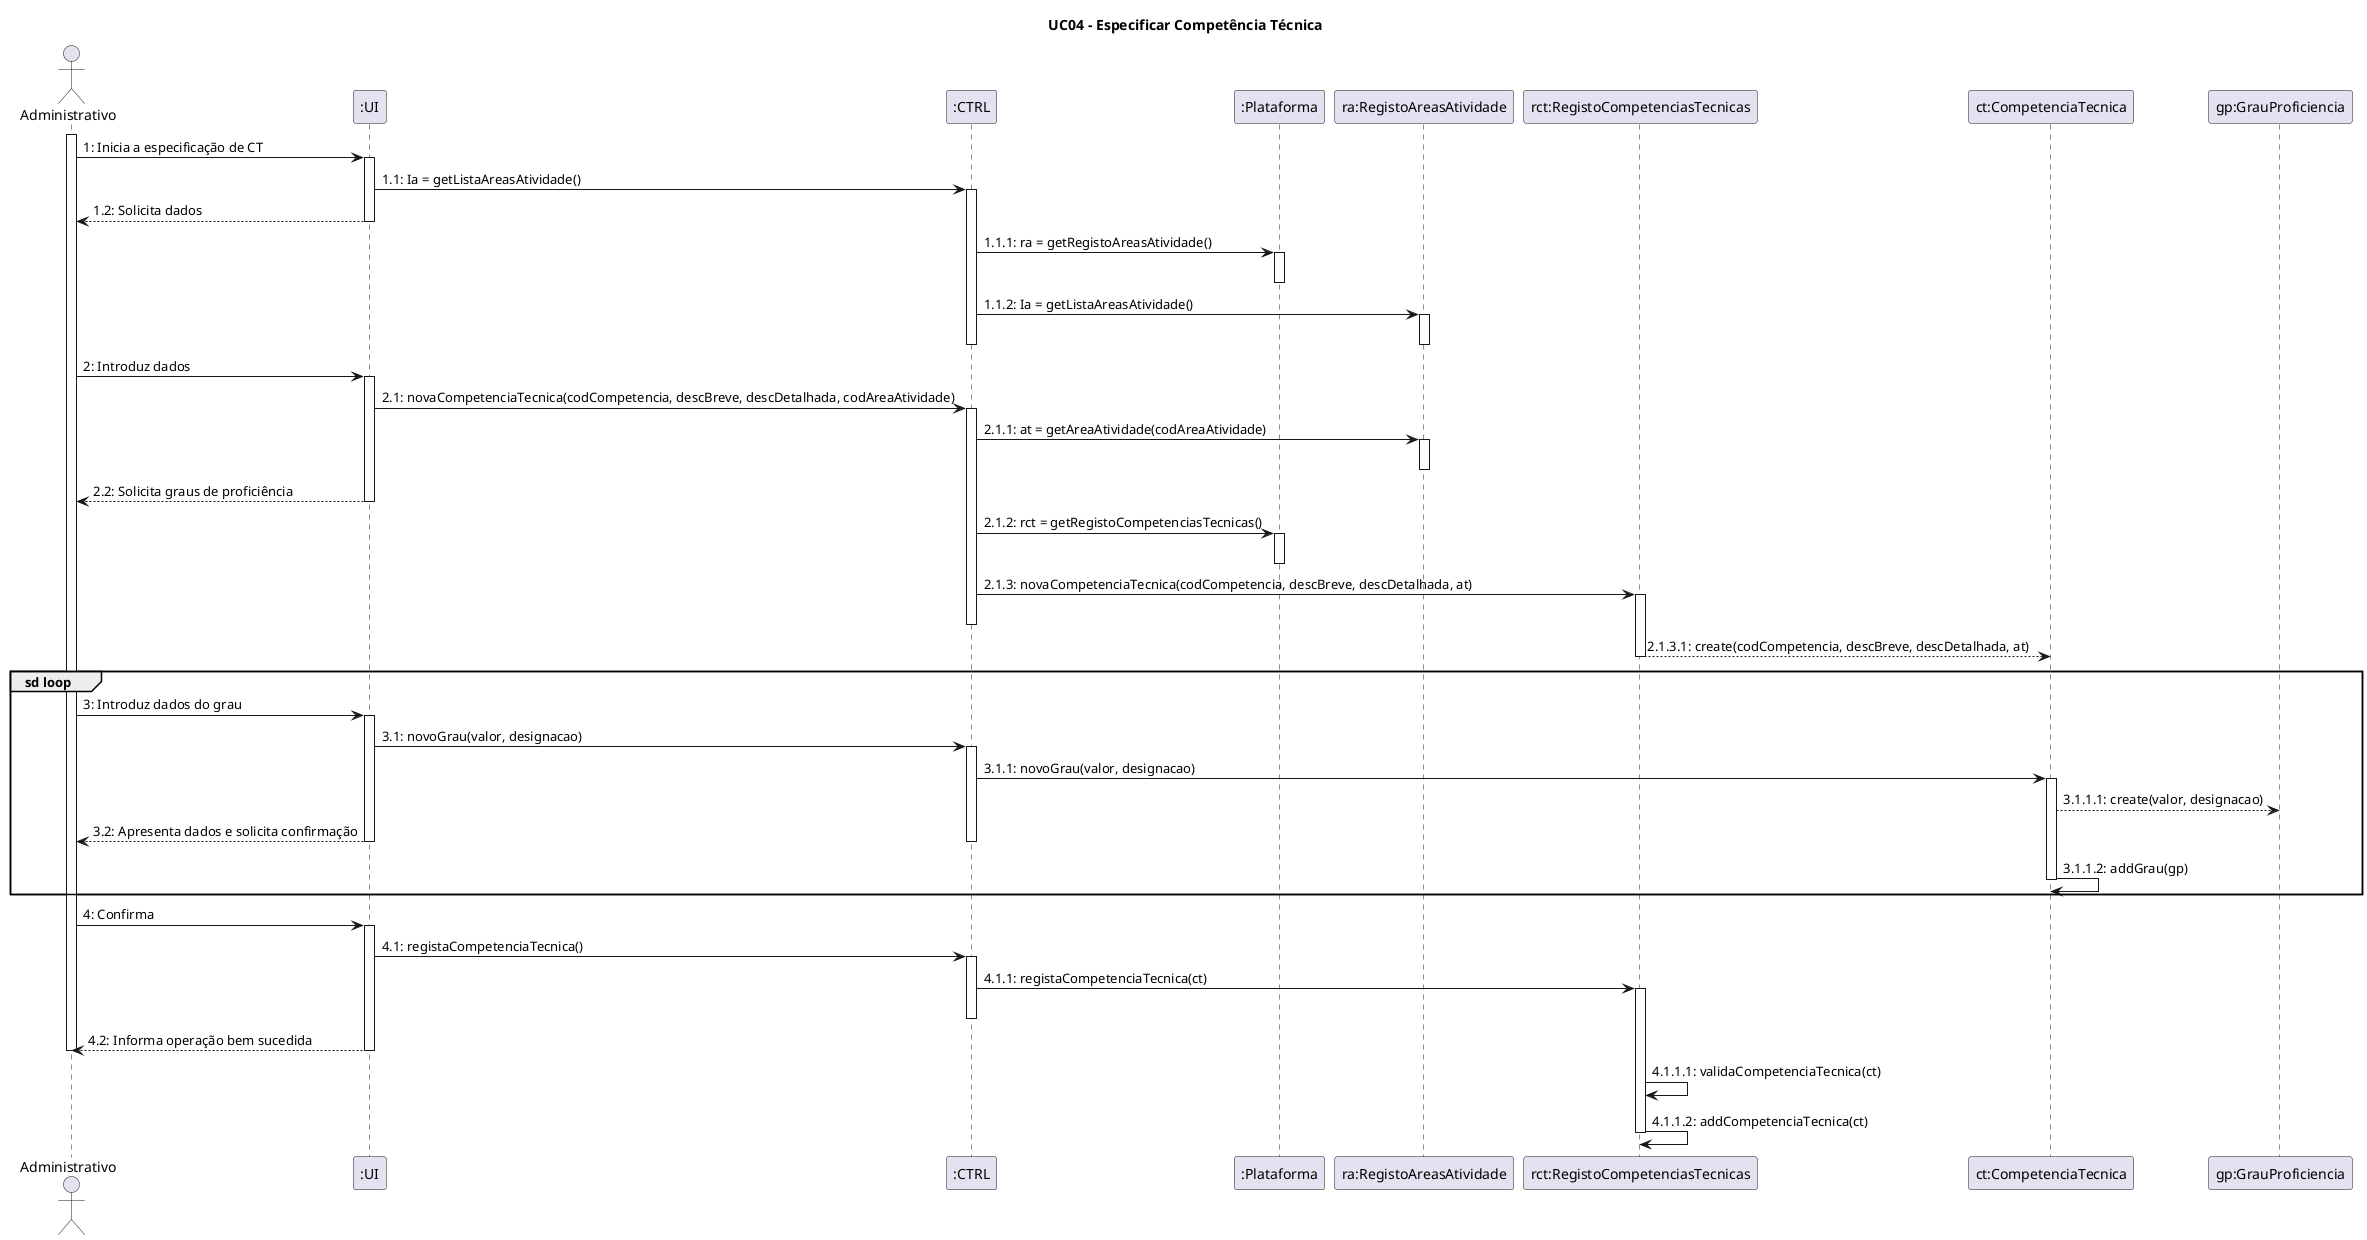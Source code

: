 @startuml
title UC04 - Especificar Competência Técnica

actor Administrativo
activate Administrativo

Administrativo -> ":UI" : 1: Inicia a especificação de CT
activate ":UI"

":UI" -> ":CTRL" : 1.1: Ia = getListaAreasAtividade()
activate ":CTRL"

":UI" --> Administrativo: 1.2: Solicita dados
deactivate ":UI"

":CTRL" -> ":Plataforma" : 1.1.1: ra = getRegistoAreasAtividade()
activate ":Plataforma"
deactivate ":Plataforma"

":CTRL" -> "ra:RegistoAreasAtividade" : 1.1.2: Ia = getListaAreasAtividade()
activate "ra:RegistoAreasAtividade"
deactivate "ra:RegistoAreasAtividade"
deactivate ":CTRL"

Administrativo -> ":UI" : 2: Introduz dados
activate ":UI"

":UI" -> ":CTRL" : 2.1: novaCompetenciaTecnica(codCompetencia, descBreve, descDetalhada, codAreaAtividade)
activate ":CTRL"

":CTRL" -> "ra:RegistoAreasAtividade" : 2.1.1: at = getAreaAtividade(codAreaAtividade)
activate "ra:RegistoAreasAtividade"
deactivate "ra:RegistoAreasAtividade"

":UI" --> Administrativo: 2.2: Solicita graus de proficiência
deactivate ":UI"

":CTRL" -> ":Plataforma" : 2.1.2: rct = getRegistoCompetenciasTecnicas()
activate ":Plataforma"
deactivate ":Plataforma"

":CTRL" -> "rct:RegistoCompetenciasTecnicas" : 2.1.3: novaCompetenciaTecnica(codCompetencia, descBreve, descDetalhada, at) 
activate "rct:RegistoCompetenciasTecnicas"
deactivate ":CTRL"

"rct:RegistoCompetenciasTecnicas" --> "ct:CompetenciaTecnica" : 2.1.3.1: create(codCompetencia, descBreve, descDetalhada, at) 
deactivate "rct:RegistoCompetenciasTecnicas"
deactivate ":CTRL"

group sd loop

Administrativo -> ":UI" : 3: Introduz dados do grau
activate ":UI"

":UI" -> ":CTRL" : 3.1: novoGrau(valor, designacao)
activate ":CTRL"

":CTRL" -> "ct:CompetenciaTecnica": 3.1.1: novoGrau(valor, designacao)
activate "ct:CompetenciaTecnica"

"ct:CompetenciaTecnica" --> "gp:GrauProficiencia": 3.1.1.1: create(valor, designacao) 

":UI" --> Administrativo: 3.2: Apresenta dados e solicita confirmação
deactivate ":UI"
deactivate ":CTRL"

"ct:CompetenciaTecnica" -> "ct:CompetenciaTecnica": 3.1.1.2: addGrau(gp)
deactivate "ct:CompetenciaTecnica"

end

Administrativo -> ":UI" : 4: Confirma
activate ":UI"

":UI" -> ":CTRL" : 4.1: registaCompetenciaTecnica()
activate ":CTRL"

":CTRL" -> "rct:RegistoCompetenciasTecnicas" : 4.1.1: registaCompetenciaTecnica(ct)
activate "rct:RegistoCompetenciasTecnicas"
deactivate ":CTRL"

":UI" --> Administrativo: 4.2: Informa operação bem sucedida
deactivate ":UI"
deactivate Administrativo

"rct:RegistoCompetenciasTecnicas" -> "rct:RegistoCompetenciasTecnicas": 4.1.1.1: validaCompetenciaTecnica(ct)

"rct:RegistoCompetenciasTecnicas" -> "rct:RegistoCompetenciasTecnicas": 4.1.1.2: addCompetenciaTecnica(ct)

deactivate "rct:RegistoCompetenciasTecnicas"
@enduml